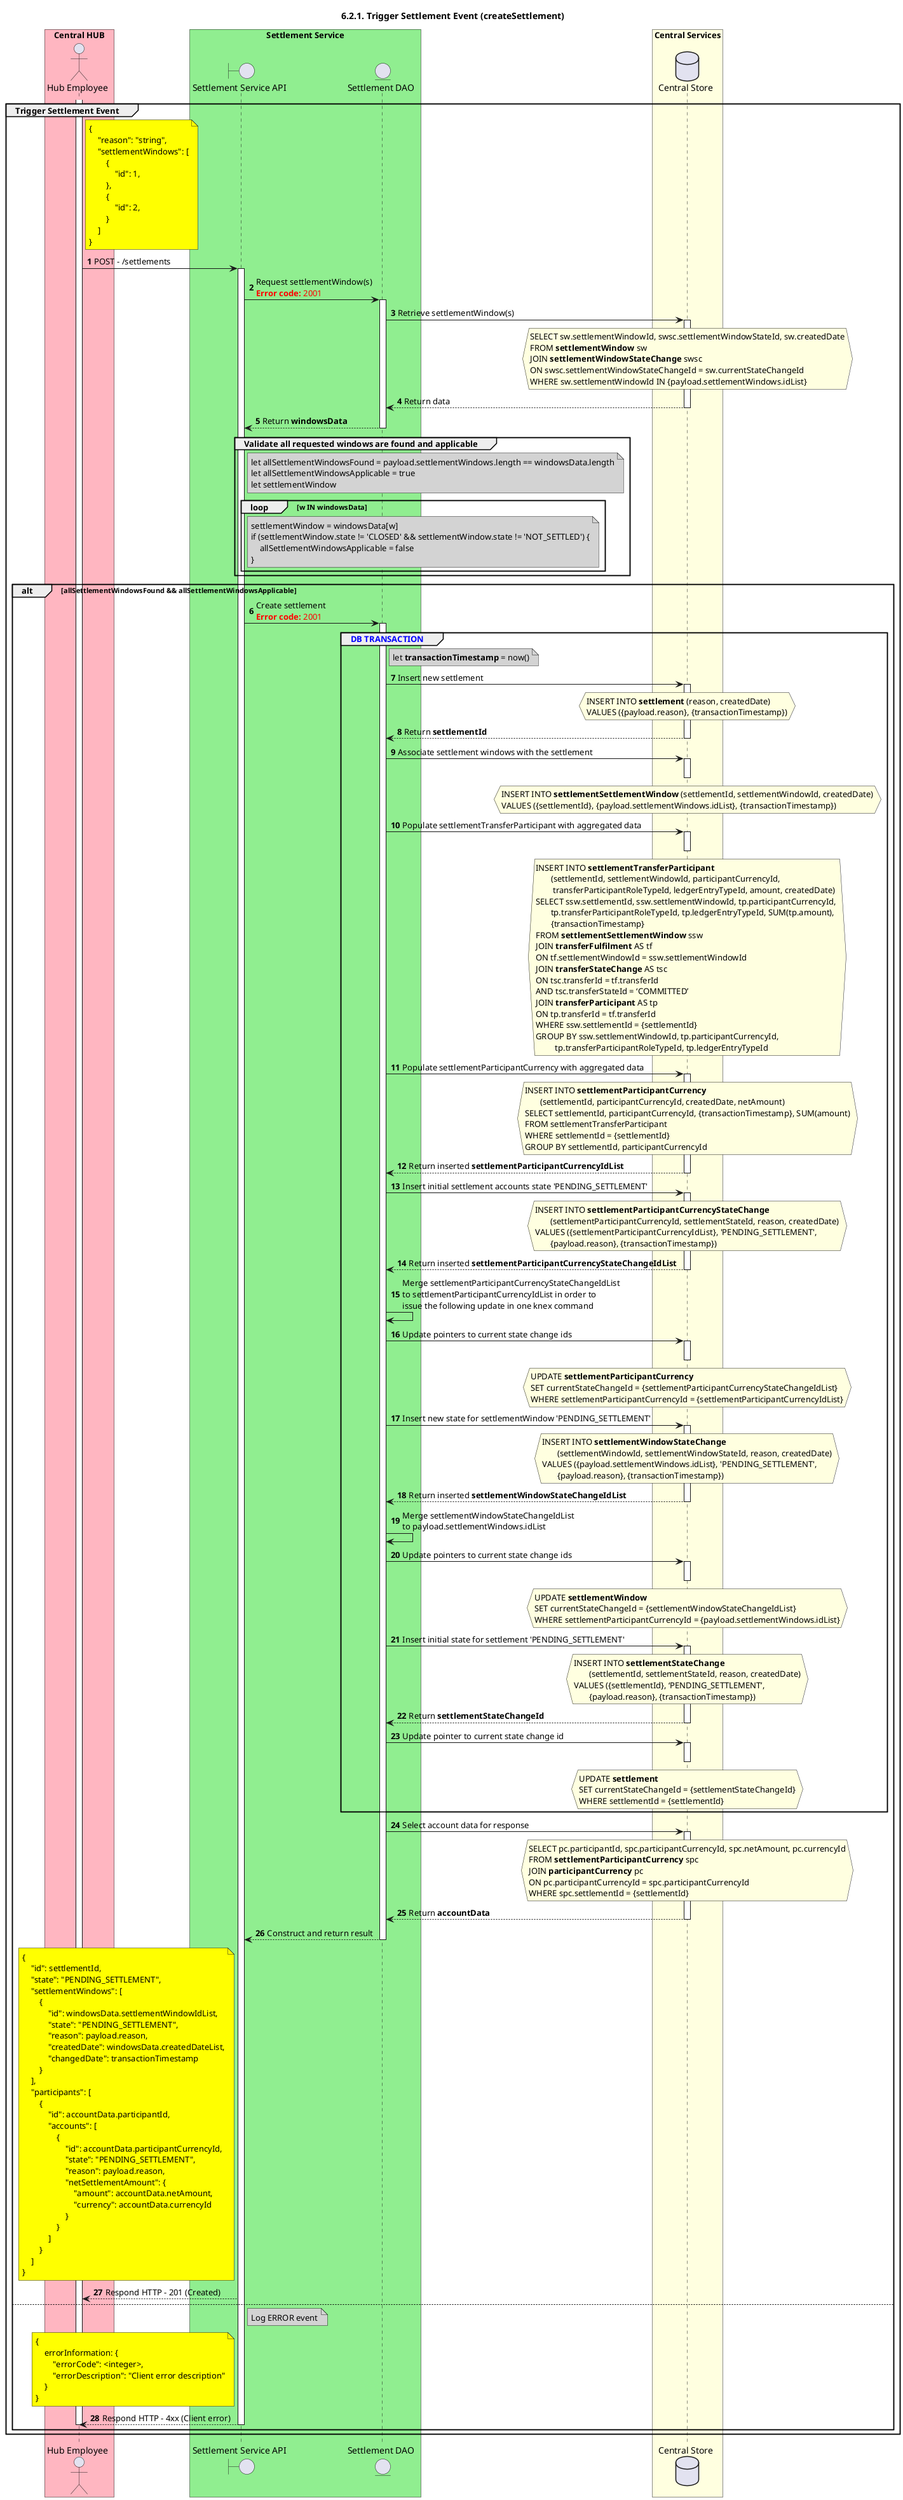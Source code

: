 @startuml
' declate title
title 6.2.1. Trigger Settlement Event (createSettlement)
autonumber

' declare actors
actor "Hub Employee" as OPERATOR
boundary "Settlement Service API" as SSAPI
entity "Settlement DAO" as SETTLE_DAO
database "Central Store" as DB

box "Central HUB" #lightpink
    participant OPERATOR
end box

box "Settlement Service" #lightgreen
    participant SSAPI
    participant SETTLE_DAO
end box

box "Central Services" #lightyellow
    participant DB
end box

' start flow
group Trigger Settlement Event
activate OPERATOR
    note right of OPERATOR #yellow
        {
            "reason": "string",
            "settlementWindows": [
                {
                    "id": 1,
                },
                {
                    "id": 2,
                }
            ]
        }
    end note
    OPERATOR -> SSAPI: POST - /settlements
    activate SSAPI

    SSAPI-> SETTLE_DAO: Request settlementWindow(s)\n<color #FF0000><b>Error code:</b> 2001</color>
    activate SETTLE_DAO
    SETTLE_DAO -> DB: Retrieve settlementWindow(s)
    activate DB
    hnote over DB #lightyellow
        SELECT sw.settlementWindowId, swsc.settlementWindowStateId, sw.createdDate
        FROM **settlementWindow** sw
        JOIN **settlementWindowStateChange** swsc
        ON swsc.settlementWindowStateChangeId = sw.currentStateChangeId
        WHERE sw.settlementWindowId IN {payload.settlementWindows.idList}
    end hnote
    SETTLE_DAO <-- DB: Return data
    deactivate DB
    SSAPI <-- SETTLE_DAO: Return **windowsData**
    deactivate SETTLE_DAO

    group Validate all requested windows are found and applicable
        note right of SSAPI #lightgray
            let allSettlementWindowsFound = payload.settlementWindows.length == windowsData.length
            let allSettlementWindowsApplicable = true
            let settlementWindow
        end note
        loop w IN windowsData
            note right of SSAPI #lightgray
                settlementWindow = windowsData[w]
                if (settlementWindow.state != 'CLOSED' && settlementWindow.state != 'NOT_SETTLED') {
                    allSettlementWindowsApplicable = false
                }
            end note
        end loop
    end

    alt allSettlementWindowsFound && allSettlementWindowsApplicable
        SSAPI ->SETTLE_DAO: Create settlement\n<color #FF0000><b>Error code:</b> 2001</color>
        activate SETTLE_DAO
        group <color #blue>DB TRANSACTION</color>
            note right of SETTLE_DAO #lightgray
                let **transactionTimestamp** = now()
            end note

            SETTLE_DAO -> DB: Insert new settlement
            activate DB
            hnote over DB #lightyellow
                INSERT INTO **settlement** (reason, createdDate)
                VALUES ({payload.reason}, {transactionTimestamp})
            end hnote
            SETTLE_DAO <-- DB: Return **settlementId**
            deactivate DB

            SETTLE_DAO -> DB: Associate settlement windows with the settlement
            activate DB
            hnote over DB #lightyellow
                INSERT INTO **settlementSettlementWindow** (settlementId, settlementWindowId, createdDate)
                VALUES ({settlementId}, {payload.settlementWindows.idList}, {transactionTimestamp})
            end hnote
            deactivate DB

            SETTLE_DAO -> DB: Populate settlementTransferParticipant with aggregated data
            activate DB
            hnote over DB #lightyellow
                INSERT INTO **settlementTransferParticipant**
                       (settlementId, settlementWindowId, participantCurrencyId,
                        transferParticipantRoleTypeId, ledgerEntryTypeId, amount, createdDate)
                SELECT ssw.settlementId, ssw.settlementWindowId, tp.participantCurrencyId, 
                       tp.transferParticipantRoleTypeId, tp.ledgerEntryTypeId, SUM(tp.amount),
                       {transactionTimestamp}
                FROM **settlementSettlementWindow** ssw
                JOIN **transferFulfilment** AS tf
                ON tf.settlementWindowId = ssw.settlementWindowId
                JOIN **transferStateChange** AS tsc
                ON tsc.transferId = tf.transferId 
                AND tsc.transferStateId = ‘COMMITTED’
                JOIN **transferParticipant** AS tp
                ON tp.transferId = tf.transferId
                WHERE ssw.settlementId = {settlementId}
                GROUP BY ssw.settlementWindowId, tp.participantCurrencyId, 
                         tp.transferParticipantRoleTypeId, tp.ledgerEntryTypeId
            end hnote
            deactivate DB

            SETTLE_DAO -> DB: Populate settlementParticipantCurrency with aggregated data
            activate DB
            hnote over DB #lightyellow
                INSERT INTO **settlementParticipantCurrency**
                       (settlementId, participantCurrencyId, createdDate, netAmount)
                SELECT settlementId, participantCurrencyId, {transactionTimestamp}, SUM(amount)
                FROM settlementTransferParticipant
                WHERE settlementId = {settlementId}
                GROUP BY settlementId, participantCurrencyId
            end hnote
            SETTLE_DAO <-- DB: Return inserted **settlementParticipantCurrencyIdList**
            deactivate DB

            SETTLE_DAO -> DB: Insert initial settlement accounts state 'PENDING_SETTLEMENT'
            activate DB
            hnote over DB #lightyellow
                INSERT INTO **settlementParticipantCurrencyStateChange**
                       (settlementParticipantCurrencyId, settlementStateId, reason, createdDate)
                VALUES ({settlementParticipantCurrencyIdList}, 'PENDING_SETTLEMENT',
                       {payload.reason}, {transactionTimestamp})
            end hnote
            SETTLE_DAO <-- DB: Return inserted **settlementParticipantCurrencyStateChangeIdList**
            deactivate DB
            SETTLE_DAO -> SETTLE_DAO: Merge settlementParticipantCurrencyStateChangeIdList\nto settlementParticipantCurrencyIdList in order to\nissue the following update in one knex command

            SETTLE_DAO -> DB: Update pointers to current state change ids
            activate DB
            hnote over DB #lightyellow
                UPDATE **settlementParticipantCurrency**
                SET currentStateChangeId = {settlementParticipantCurrencyStateChangeIdList}
                WHERE settlementParticipantCurrencyId = {settlementParticipantCurrencyIdList}
            end hnote
            deactivate DB

            SETTLE_DAO -> DB: Insert new state for settlementWindow 'PENDING_SETTLEMENT'
            activate DB
            hnote over DB #lightyellow
                INSERT INTO **settlementWindowStateChange**
                       (settlementWindowId, settlementWindowStateId, reason, createdDate)
                VALUES ({payload.settlementWindows.idList}, 'PENDING_SETTLEMENT',
                       {payload.reason}, {transactionTimestamp})
            end hnote
            SETTLE_DAO <-- DB: Return inserted **settlementWindowStateChangeIdList**
            deactivate DB

            SETTLE_DAO -> SETTLE_DAO: Merge settlementWindowStateChangeIdList\nto payload.settlementWindows.idList

            SETTLE_DAO -> DB: Update pointers to current state change ids
            activate DB
            hnote over DB #lightyellow
                UPDATE **settlementWindow**
                SET currentStateChangeId = {settlementWindowStateChangeIdList}
                WHERE settlementParticipantCurrencyId = {payload.settlementWindows.idList}
            end hnote
            deactivate DB

            SETTLE_DAO -> DB: Insert initial state for settlement 'PENDING_SETTLEMENT'
            activate DB
            hnote over DB #lightyellow
                INSERT INTO **settlementStateChange**
                       (settlementId, settlementStateId, reason, createdDate)
                VALUES ({settlementId}, ‘PENDING_SETTLEMENT’,
                       {payload.reason}, {transactionTimestamp})
            end hnote
            SETTLE_DAO <-- DB: Return **settlementStateChangeId**
            deactivate DB

            SETTLE_DAO -> DB: Update pointer to current state change id
            activate DB
            hnote over DB #lightyellow
                UPDATE **settlement**
                SET currentStateChangeId = {settlementStateChangeId}
                WHERE settlementId = {settlementId}
            end hnote
            deactivate DB
        end

        SETTLE_DAO -> DB: Select account data for response
        activate DB
        hnote over DB #lightyellow
            SELECT pc.participantId, spc.participantCurrencyId, spc.netAmount, pc.currencyId
            FROM **settlementParticipantCurrency** spc
            JOIN **participantCurrency** pc
            ON pc.participantCurrencyId = spc.participantCurrencyId
            WHERE spc.settlementId = {settlementId}
        end hnote
        SETTLE_DAO <-- DB: Return **accountData**
        deactivate DB

        SSAPI <-- SETTLE_DAO: Construct and return result
        deactivate SETTLE_DAO
        note left of SSAPI #yellow
            {
                "id": settlementId,
                "state": "PENDING_SETTLEMENT",
                "settlementWindows": [
                    {
                        "id": windowsData.settlementWindowIdList,
                        "state": "PENDING_SETTLEMENT",
                        "reason": payload.reason,
                        "createdDate": windowsData.createdDateList,
                        "changedDate": transactionTimestamp
                    }
                ],
                "participants": [
                    {
                        "id": accountData.participantId,
                        "accounts": [
                            {
                                "id": accountData.participantCurrencyId,
                                "state": "PENDING_SETTLEMENT",
                                "reason": payload.reason,
                                "netSettlementAmount": {
                                    "amount": accountData.netAmount,
                                    "currency": accountData.currencyId
                                }
                            }
                        ]
                    }
                ]
            }
        end note
        OPERATOR <-- SSAPI: Respond HTTP - 201 (Created)
    else
        note right of SSAPI #lightgray
            Log ERROR event
        end note
        note left of SSAPI #yellow
            {
                errorInformation: {
                    "errorCode": <integer>,
                    "errorDescription": "Client error description"
                }
            }
        end note
        OPERATOR <-- SSAPI: Respond HTTP - 4xx (Client error)
        deactivate SSAPI
        deactivate OPERATOR
    end
end
@enduml
